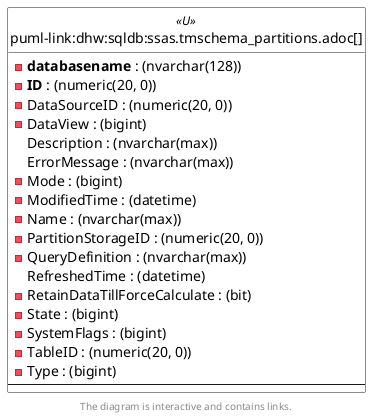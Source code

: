 @startuml
left to right direction
'top to bottom direction
hide circle
'avoide "." issues:
set namespaceSeparator none


skinparam class {
  BackgroundColor White
  BackgroundColor<<FN>> Yellow
  BackgroundColor<<FS>> Yellow
  BackgroundColor<<FT>> LightGray
  BackgroundColor<<IF>> Yellow
  BackgroundColor<<IS>> Yellow
  BackgroundColor<<P>> Aqua
  BackgroundColor<<PC>> Aqua
  BackgroundColor<<SN>> Yellow
  BackgroundColor<<SO>> SlateBlue
  BackgroundColor<<TF>> LightGray
  BackgroundColor<<TR>> Tomato
  BackgroundColor<<U>> White
  BackgroundColor<<V>> WhiteSmoke
  BackgroundColor<<X>> Aqua
  BackgroundColor<<external>> AliceBlue
}


entity "puml-link:dhw:sqldb:ssas.tmschema_partitions.adoc[]" as ssas.TMSCHEMA_PARTITIONS << U >> {
  - **databasename** : (nvarchar(128))
  - **ID** : (numeric(20, 0))
  - DataSourceID : (numeric(20, 0))
  - DataView : (bigint)
  Description : (nvarchar(max))
  ErrorMessage : (nvarchar(max))
  - Mode : (bigint)
  - ModifiedTime : (datetime)
  - Name : (nvarchar(max))
  - PartitionStorageID : (numeric(20, 0))
  - QueryDefinition : (nvarchar(max))
  RefreshedTime : (datetime)
  - RetainDataTillForceCalculate : (bit)
  - State : (bigint)
  - SystemFlags : (bigint)
  - TableID : (numeric(20, 0))
  - Type : (bigint)
  --
}


footer The diagram is interactive and contains links.
@enduml


